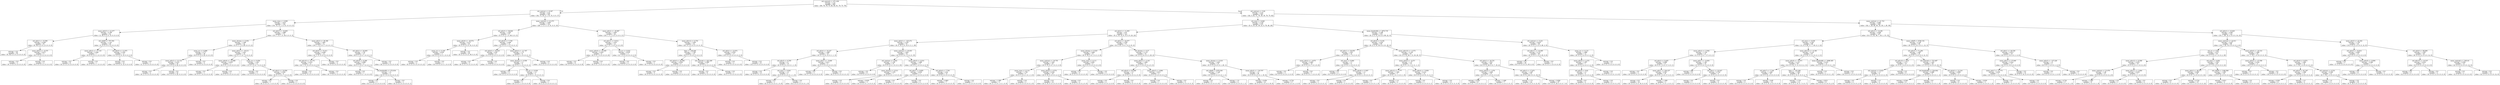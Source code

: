digraph Tree {
node [shape=box] ;
0 [label="std_centroid <= 471.438\nentropy = 3.32\nsamples = 800\nvalue = [84, 78, 79, 75, 80, 90, 81, 79, 75, 79]"] ;
1 [label="std_contrast <= 8.347\nentropy = 2.51\nsamples = 255\nvalue = [42, 73, 16, 4, 1, 51, 51, 0, 0, 17]"] ;
0 -> 1 [labeldistance=2.5, labelangle=45, headlabel="True"] ;
2 [label="mean_rmse <= 0.069\nentropy = 1.814\nsamples = 154\nvalue = [14, 72, 13, 1, 0, 51, 0, 0, 0, 3]"] ;
1 -> 2 ;
3 [label="mean_mfcc5 <= 12.477\nentropy = 0.784\nsamples = 81\nvalue = [1, 65, 0, 0, 0, 15, 0, 0, 0, 0]"] ;
2 -> 3 ;
4 [label="std_mfcc3 <= 15.599\nentropy = 0.208\nsamples = 61\nvalue = [0, 59, 0, 0, 0, 2, 0, 0, 0, 0]"] ;
3 -> 4 ;
5 [label="entropy = 0.0\nsamples = 56\nvalue = [0, 56, 0, 0, 0, 0, 0, 0, 0, 0]"] ;
4 -> 5 ;
6 [label="mean_mfcc4 <= -0.275\nentropy = 0.971\nsamples = 5\nvalue = [0, 3, 0, 0, 0, 2, 0, 0, 0, 0]"] ;
4 -> 6 ;
7 [label="entropy = 0.0\nsamples = 3\nvalue = [0, 3, 0, 0, 0, 0, 0, 0, 0, 0]"] ;
6 -> 7 ;
8 [label="entropy = 0.0\nsamples = 2\nvalue = [0, 0, 0, 0, 0, 2, 0, 0, 0, 0]"] ;
6 -> 8 ;
9 [label="std_rolloff <= 757.504\nentropy = 1.141\nsamples = 20\nvalue = [1, 6, 0, 0, 0, 13, 0, 0, 0, 0]"] ;
3 -> 9 ;
10 [label="mean_mfcc2 <= -17.116\nentropy = 0.592\nsamples = 7\nvalue = [0, 6, 0, 0, 0, 1, 0, 0, 0, 0]"] ;
9 -> 10 ;
11 [label="entropy = 0.0\nsamples = 6\nvalue = [0, 6, 0, 0, 0, 0, 0, 0, 0, 0]"] ;
10 -> 11 ;
12 [label="entropy = 0.0\nsamples = 1\nvalue = [0, 0, 0, 0, 0, 1, 0, 0, 0, 0]"] ;
10 -> 12 ;
13 [label="std_mfcc5 <= 11.975\nentropy = 0.391\nsamples = 13\nvalue = [1, 0, 0, 0, 0, 12, 0, 0, 0, 0]"] ;
9 -> 13 ;
14 [label="entropy = 0.0\nsamples = 12\nvalue = [0, 0, 0, 0, 0, 12, 0, 0, 0, 0]"] ;
13 -> 14 ;
15 [label="entropy = 0.0\nsamples = 1\nvalue = [1, 0, 0, 0, 0, 0, 0, 0, 0, 0]"] ;
13 -> 15 ;
16 [label="std_mfcc5 <= 10.605\nentropy = 1.988\nsamples = 73\nvalue = [13, 7, 13, 1, 0, 36, 0, 0, 0, 3]"] ;
2 -> 16 ;
17 [label="mean_chroma <= 0.454\nentropy = 1.508\nsamples = 42\nvalue = [3, 6, 1, 1, 0, 29, 0, 0, 0, 2]"] ;
16 -> 17 ;
18 [label="mean_zcr <= 0.088\nentropy = 0.75\nsamples = 28\nvalue = [0, 6, 0, 0, 0, 22, 0, 0, 0, 0]"] ;
17 -> 18 ;
19 [label="mean_mfcc3 <= 12.132\nentropy = 0.414\nsamples = 24\nvalue = [0, 2, 0, 0, 0, 22, 0, 0, 0, 0]"] ;
18 -> 19 ;
20 [label="entropy = 0.0\nsamples = 2\nvalue = [0, 2, 0, 0, 0, 0, 0, 0, 0, 0]"] ;
19 -> 20 ;
21 [label="entropy = 0.0\nsamples = 22\nvalue = [0, 0, 0, 0, 0, 22, 0, 0, 0, 0]"] ;
19 -> 21 ;
22 [label="entropy = 0.0\nsamples = 4\nvalue = [0, 4, 0, 0, 0, 0, 0, 0, 0, 0]"] ;
18 -> 22 ;
23 [label="mean_mfcc2 <= -19.211\nentropy = 1.921\nsamples = 14\nvalue = [3, 0, 1, 1, 0, 7, 0, 0, 0, 2]"] ;
17 -> 23 ;
24 [label="mean_mfcc6 <= -12.698\nentropy = 0.918\nsamples = 3\nvalue = [0, 0, 0, 1, 0, 0, 0, 0, 0, 2]"] ;
23 -> 24 ;
25 [label="entropy = 0.0\nsamples = 1\nvalue = [0, 0, 0, 1, 0, 0, 0, 0, 0, 0]"] ;
24 -> 25 ;
26 [label="entropy = 0.0\nsamples = 2\nvalue = [0, 0, 0, 0, 0, 0, 0, 0, 0, 2]"] ;
24 -> 26 ;
27 [label="mean_zcr <= 0.054\nentropy = 1.241\nsamples = 11\nvalue = [3, 0, 1, 0, 0, 7, 0, 0, 0, 0]"] ;
23 -> 27 ;
28 [label="entropy = 0.0\nsamples = 3\nvalue = [3, 0, 0, 0, 0, 0, 0, 0, 0, 0]"] ;
27 -> 28 ;
29 [label="std_mfcc3 <= 10.856\nentropy = 0.544\nsamples = 8\nvalue = [0, 0, 1, 0, 0, 7, 0, 0, 0, 0]"] ;
27 -> 29 ;
30 [label="entropy = 0.0\nsamples = 7\nvalue = [0, 0, 0, 0, 0, 7, 0, 0, 0, 0]"] ;
29 -> 30 ;
31 [label="entropy = 0.0\nsamples = 1\nvalue = [0, 0, 1, 0, 0, 0, 0, 0, 0, 0]"] ;
29 -> 31 ;
32 [label="mean_mfcc3 <= 39.386\nentropy = 1.861\nsamples = 31\nvalue = [10, 1, 12, 0, 0, 7, 0, 0, 0, 1]"] ;
16 -> 32 ;
33 [label="std_mfcc0 <= 73.411\nentropy = 0.946\nsamples = 14\nvalue = [2, 1, 11, 0, 0, 0, 0, 0, 0, 0]"] ;
32 -> 33 ;
34 [label="std_mfcc10 <= 14.174\nentropy = 0.414\nsamples = 12\nvalue = [0, 1, 11, 0, 0, 0, 0, 0, 0, 0]"] ;
33 -> 34 ;
35 [label="entropy = 0.0\nsamples = 11\nvalue = [0, 0, 11, 0, 0, 0, 0, 0, 0, 0]"] ;
34 -> 35 ;
36 [label="entropy = 0.0\nsamples = 1\nvalue = [0, 1, 0, 0, 0, 0, 0, 0, 0, 0]"] ;
34 -> 36 ;
37 [label="entropy = 0.0\nsamples = 2\nvalue = [2, 0, 0, 0, 0, 0, 0, 0, 0, 0]"] ;
33 -> 37 ;
38 [label="std_mfcc2 <= 24.605\nentropy = 1.52\nsamples = 17\nvalue = [8, 0, 1, 0, 0, 7, 0, 0, 0, 1]"] ;
32 -> 38 ;
39 [label="std_mfcc8 <= 9.369\nentropy = 0.986\nsamples = 9\nvalue = [0, 0, 1, 0, 0, 7, 0, 0, 0, 1]"] ;
38 -> 39 ;
40 [label="entropy = 0.0\nsamples = 7\nvalue = [0, 0, 0, 0, 0, 7, 0, 0, 0, 0]"] ;
39 -> 40 ;
41 [label="std_bandwidth <= 272.834\nentropy = 1.0\nsamples = 2\nvalue = [0, 0, 1, 0, 0, 0, 0, 0, 0, 1]"] ;
39 -> 41 ;
42 [label="entropy = 0.0\nsamples = 1\nvalue = [0, 0, 1, 0, 0, 0, 0, 0, 0, 0]"] ;
41 -> 42 ;
43 [label="entropy = 0.0\nsamples = 1\nvalue = [0, 0, 0, 0, 0, 0, 0, 0, 0, 1]"] ;
41 -> 43 ;
44 [label="entropy = 0.0\nsamples = 8\nvalue = [8, 0, 0, 0, 0, 0, 0, 0, 0, 0]"] ;
38 -> 44 ;
45 [label="mean_contrast <= 21.073\nentropy = 1.839\nsamples = 101\nvalue = [28, 1, 3, 3, 1, 0, 51, 0, 0, 14]"] ;
1 -> 45 ;
46 [label="std_mfcc0 <= 39.926\nentropy = 1.053\nsamples = 57\nvalue = [5, 0, 0, 2, 1, 0, 46, 0, 0, 3]"] ;
45 -> 46 ;
47 [label="mean_mfcc8 <= -19.572\nentropy = 0.271\nsamples = 43\nvalue = [0, 0, 0, 0, 0, 0, 41, 0, 0, 2]"] ;
46 -> 47 ;
48 [label="mean_zcr <= 0.165\nentropy = 0.918\nsamples = 3\nvalue = [0, 0, 0, 0, 0, 0, 1, 0, 0, 2]"] ;
47 -> 48 ;
49 [label="entropy = 0.0\nsamples = 2\nvalue = [0, 0, 0, 0, 0, 0, 0, 0, 0, 2]"] ;
48 -> 49 ;
50 [label="entropy = 0.0\nsamples = 1\nvalue = [0, 0, 0, 0, 0, 0, 1, 0, 0, 0]"] ;
48 -> 50 ;
51 [label="entropy = 0.0\nsamples = 40\nvalue = [0, 0, 0, 0, 0, 0, 40, 0, 0, 0]"] ;
47 -> 51 ;
52 [label="std_mfcc9 <= 7.749\nentropy = 2.006\nsamples = 14\nvalue = [5, 0, 0, 2, 1, 0, 5, 0, 0, 1]"] ;
46 -> 52 ;
53 [label="std_mfcc6 <= 10.418\nentropy = 0.65\nsamples = 6\nvalue = [1, 0, 0, 0, 0, 0, 5, 0, 0, 0]"] ;
52 -> 53 ;
54 [label="entropy = 0.0\nsamples = 5\nvalue = [0, 0, 0, 0, 0, 0, 5, 0, 0, 0]"] ;
53 -> 54 ;
55 [label="entropy = 0.0\nsamples = 1\nvalue = [1, 0, 0, 0, 0, 0, 0, 0, 0, 0]"] ;
53 -> 55 ;
56 [label="mean_mfcc4 <= -11.747\nentropy = 1.75\nsamples = 8\nvalue = [4, 0, 0, 2, 1, 0, 0, 0, 0, 1]"] ;
52 -> 56 ;
57 [label="mean_chroma <= 0.559\nentropy = 1.5\nsamples = 4\nvalue = [0, 0, 0, 2, 1, 0, 0, 0, 0, 1]"] ;
56 -> 57 ;
58 [label="entropy = 0.0\nsamples = 2\nvalue = [0, 0, 0, 2, 0, 0, 0, 0, 0, 0]"] ;
57 -> 58 ;
59 [label="std_zcr <= 0.038\nentropy = 1.0\nsamples = 2\nvalue = [0, 0, 0, 0, 1, 0, 0, 0, 0, 1]"] ;
57 -> 59 ;
60 [label="entropy = 0.0\nsamples = 1\nvalue = [0, 0, 0, 0, 1, 0, 0, 0, 0, 0]"] ;
59 -> 60 ;
61 [label="entropy = 0.0\nsamples = 1\nvalue = [0, 0, 0, 0, 0, 0, 0, 0, 0, 1]"] ;
59 -> 61 ;
62 [label="entropy = 0.0\nsamples = 4\nvalue = [4, 0, 0, 0, 0, 0, 0, 0, 0, 0]"] ;
56 -> 62 ;
63 [label="mean_mfcc2 <= -35.987\nentropy = 1.858\nsamples = 44\nvalue = [23, 1, 3, 1, 0, 0, 5, 0, 0, 11]"] ;
45 -> 63 ;
64 [label="std_mfcc11 <= 8.012\nentropy = 1.418\nsamples = 12\nvalue = [2, 1, 0, 1, 0, 0, 0, 0, 0, 8]"] ;
63 -> 64 ;
65 [label="mean_mfcc6 <= -15.459\nentropy = 0.503\nsamples = 9\nvalue = [0, 0, 0, 1, 0, 0, 0, 0, 0, 8]"] ;
64 -> 65 ;
66 [label="entropy = 0.0\nsamples = 8\nvalue = [0, 0, 0, 0, 0, 0, 0, 0, 0, 8]"] ;
65 -> 66 ;
67 [label="entropy = 0.0\nsamples = 1\nvalue = [0, 0, 0, 1, 0, 0, 0, 0, 0, 0]"] ;
65 -> 67 ;
68 [label="std_zcr <= 0.032\nentropy = 0.918\nsamples = 3\nvalue = [2, 1, 0, 0, 0, 0, 0, 0, 0, 0]"] ;
64 -> 68 ;
69 [label="entropy = 0.0\nsamples = 2\nvalue = [2, 0, 0, 0, 0, 0, 0, 0, 0, 0]"] ;
68 -> 69 ;
70 [label="entropy = 0.0\nsamples = 1\nvalue = [0, 1, 0, 0, 0, 0, 0, 0, 0, 0]"] ;
68 -> 70 ;
71 [label="mean_mfcc12 <= 6.781\nentropy = 1.458\nsamples = 32\nvalue = [21, 0, 3, 0, 0, 0, 5, 0, 0, 3]"] ;
63 -> 71 ;
72 [label="bpm <= 136.546\nentropy = 1.782\nsamples = 15\nvalue = [6, 0, 1, 0, 0, 0, 5, 0, 0, 3]"] ;
71 -> 72 ;
73 [label="std_mfcc0 <= 43.594\nentropy = 0.954\nsamples = 8\nvalue = [0, 0, 0, 0, 0, 0, 5, 0, 0, 3]"] ;
72 -> 73 ;
74 [label="entropy = 0.0\nsamples = 5\nvalue = [0, 0, 0, 0, 0, 0, 5, 0, 0, 0]"] ;
73 -> 74 ;
75 [label="entropy = 0.0\nsamples = 3\nvalue = [0, 0, 0, 0, 0, 0, 0, 0, 0, 3]"] ;
73 -> 75 ;
76 [label="std_centroid <= 422.269\nentropy = 0.592\nsamples = 7\nvalue = [6, 0, 1, 0, 0, 0, 0, 0, 0, 0]"] ;
72 -> 76 ;
77 [label="entropy = 0.0\nsamples = 6\nvalue = [6, 0, 0, 0, 0, 0, 0, 0, 0, 0]"] ;
76 -> 77 ;
78 [label="entropy = 0.0\nsamples = 1\nvalue = [0, 0, 1, 0, 0, 0, 0, 0, 0, 0]"] ;
76 -> 78 ;
79 [label="std_mfcc2 <= 12.674\nentropy = 0.523\nsamples = 17\nvalue = [15, 0, 2, 0, 0, 0, 0, 0, 0, 0]"] ;
71 -> 79 ;
80 [label="entropy = 0.0\nsamples = 2\nvalue = [0, 0, 2, 0, 0, 0, 0, 0, 0, 0]"] ;
79 -> 80 ;
81 [label="entropy = 0.0\nsamples = 15\nvalue = [15, 0, 0, 0, 0, 0, 0, 0, 0, 0]"] ;
79 -> 81 ;
82 [label="std_contrast <= 5.84\nentropy = 3.151\nsamples = 545\nvalue = [42, 5, 63, 71, 79, 39, 30, 79, 75, 62]"] ;
0 -> 82 [labeldistance=2.5, labelangle=-45, headlabel="False"] ;
83 [label="std_rmse <= 0.048\nentropy = 2.745\nsamples = 276\nvalue = [0, 4, 35, 25, 39, 23, 0, 78, 46, 26]"] ;
82 -> 83 ;
84 [label="std_mfcc4 <= 11.505\nentropy = 2.67\nsamples = 123\nvalue = [0, 2, 35, 10, 6, 15, 0, 9, 24, 22]"] ;
83 -> 84 ;
85 [label="mean_mfcc0 <= -125.272\nentropy = 2.183\nsamples = 51\nvalue = [0, 0, 10, 5, 0, 14, 0, 3, 1, 18]"] ;
84 -> 85 ;
86 [label="std_mfcc4 <= 10.227\nentropy = 1.466\nsamples = 19\nvalue = [0, 0, 1, 0, 0, 13, 0, 1, 1, 3]"] ;
85 -> 86 ;
87 [label="std_mfcc5 <= 9.785\nentropy = 0.7\nsamples = 15\nvalue = [0, 0, 0, 0, 0, 13, 0, 1, 1, 0]"] ;
86 -> 87 ;
88 [label="entropy = 0.0\nsamples = 13\nvalue = [0, 0, 0, 0, 0, 13, 0, 0, 0, 0]"] ;
87 -> 88 ;
89 [label="std_rmse <= 0.043\nentropy = 1.0\nsamples = 2\nvalue = [0, 0, 0, 0, 0, 0, 0, 1, 1, 0]"] ;
87 -> 89 ;
90 [label="entropy = 0.0\nsamples = 1\nvalue = [0, 0, 0, 0, 0, 0, 0, 1, 0, 0]"] ;
89 -> 90 ;
91 [label="entropy = 0.0\nsamples = 1\nvalue = [0, 0, 0, 0, 0, 0, 0, 0, 1, 0]"] ;
89 -> 91 ;
92 [label="mean_mfcc7 <= -5.649\nentropy = 0.811\nsamples = 4\nvalue = [0, 0, 1, 0, 0, 0, 0, 0, 0, 3]"] ;
86 -> 92 ;
93 [label="entropy = 0.0\nsamples = 1\nvalue = [0, 0, 1, 0, 0, 0, 0, 0, 0, 0]"] ;
92 -> 93 ;
94 [label="entropy = 0.0\nsamples = 3\nvalue = [0, 0, 0, 0, 0, 0, 0, 0, 0, 3]"] ;
92 -> 94 ;
95 [label="mean_contrast <= 18.453\nentropy = 1.852\nsamples = 32\nvalue = [0, 0, 9, 5, 0, 1, 0, 2, 0, 15]"] ;
85 -> 95 ;
96 [label="std_contrast <= 3.932\nentropy = 1.159\nsamples = 15\nvalue = [0, 0, 0, 4, 0, 1, 0, 0, 0, 10]"] ;
95 -> 96 ;
97 [label="entropy = 0.0\nsamples = 8\nvalue = [0, 0, 0, 0, 0, 0, 0, 0, 0, 8]"] ;
96 -> 97 ;
98 [label="mean_chroma <= 0.513\nentropy = 1.379\nsamples = 7\nvalue = [0, 0, 0, 4, 0, 1, 0, 0, 0, 2]"] ;
96 -> 98 ;
99 [label="entropy = 0.0\nsamples = 4\nvalue = [0, 0, 0, 4, 0, 0, 0, 0, 0, 0]"] ;
98 -> 99 ;
100 [label="entropy = 0.918\nsamples = 3\nvalue = [0, 0, 0, 0, 0, 1, 0, 0, 0, 2]"] ;
98 -> 100 ;
101 [label="mean_mfcc5 <= 4.014\nentropy = 1.609\nsamples = 17\nvalue = [0, 0, 9, 1, 0, 0, 0, 2, 0, 5]"] ;
95 -> 101 ;
102 [label="std_mfcc7 <= 9.855\nentropy = 0.918\nsamples = 3\nvalue = [0, 0, 0, 1, 0, 0, 0, 2, 0, 0]"] ;
101 -> 102 ;
103 [label="entropy = 0.0\nsamples = 1\nvalue = [0, 0, 0, 1, 0, 0, 0, 0, 0, 0]"] ;
102 -> 103 ;
104 [label="entropy = 0.0\nsamples = 2\nvalue = [0, 0, 0, 0, 0, 0, 0, 2, 0, 0]"] ;
102 -> 104 ;
105 [label="std_mfcc8 <= 7.793\nentropy = 0.94\nsamples = 14\nvalue = [0, 0, 9, 0, 0, 0, 0, 0, 0, 5]"] ;
101 -> 105 ;
106 [label="entropy = 0.863\nsamples = 7\nvalue = [0, 0, 2, 0, 0, 0, 0, 0, 0, 5]"] ;
105 -> 106 ;
107 [label="entropy = 0.0\nsamples = 7\nvalue = [0, 0, 7, 0, 0, 0, 0, 0, 0, 0]"] ;
105 -> 107 ;
108 [label="std_mfcc2 <= 22.077\nentropy = 2.381\nsamples = 72\nvalue = [0, 2, 25, 5, 6, 1, 0, 6, 23, 4]"] ;
84 -> 108 ;
109 [label="mean_chroma <= 0.525\nentropy = 1.669\nsamples = 31\nvalue = [0, 0, 19, 5, 0, 1, 0, 3, 3, 0]"] ;
108 -> 109 ;
110 [label="mean_contrast <= 18.755\nentropy = 1.363\nsamples = 22\nvalue = [0, 0, 15, 0, 0, 1, 0, 3, 3, 0]"] ;
109 -> 110 ;
111 [label="mean_rmse <= 0.114\nentropy = 1.792\nsamples = 6\nvalue = [0, 0, 1, 0, 0, 1, 0, 1, 3, 0]"] ;
110 -> 111 ;
112 [label="entropy = 1.585\nsamples = 3\nvalue = [0, 0, 1, 0, 0, 1, 0, 1, 0, 0]"] ;
111 -> 112 ;
113 [label="entropy = 0.0\nsamples = 3\nvalue = [0, 0, 0, 0, 0, 0, 0, 0, 3, 0]"] ;
111 -> 113 ;
114 [label="mean_mfcc8 <= 0.574\nentropy = 0.544\nsamples = 16\nvalue = [0, 0, 14, 0, 0, 0, 0, 2, 0, 0]"] ;
110 -> 114 ;
115 [label="entropy = 0.0\nsamples = 14\nvalue = [0, 0, 14, 0, 0, 0, 0, 0, 0, 0]"] ;
114 -> 115 ;
116 [label="entropy = 0.0\nsamples = 2\nvalue = [0, 0, 0, 0, 0, 0, 0, 2, 0, 0]"] ;
114 -> 116 ;
117 [label="mean_rmse <= 0.111\nentropy = 0.991\nsamples = 9\nvalue = [0, 0, 4, 5, 0, 0, 0, 0, 0, 0]"] ;
109 -> 117 ;
118 [label="entropy = 0.0\nsamples = 4\nvalue = [0, 0, 4, 0, 0, 0, 0, 0, 0, 0]"] ;
117 -> 118 ;
119 [label="entropy = 0.0\nsamples = 5\nvalue = [0, 0, 0, 5, 0, 0, 0, 0, 0, 0]"] ;
117 -> 119 ;
120 [label="std_chroma <= 0.27\nentropy = 2.133\nsamples = 41\nvalue = [0, 2, 6, 0, 6, 0, 0, 3, 20, 4]"] ;
108 -> 120 ;
121 [label="mean_mfcc5 <= 3.143\nentropy = 1.906\nsamples = 8\nvalue = [0, 2, 1, 0, 0, 0, 0, 2, 0, 3]"] ;
120 -> 121 ;
122 [label="std_mfcc0 <= 63.806\nentropy = 1.0\nsamples = 4\nvalue = [0, 2, 0, 0, 0, 0, 0, 2, 0, 0]"] ;
121 -> 122 ;
123 [label="entropy = 0.0\nsamples = 2\nvalue = [0, 0, 0, 0, 0, 0, 0, 2, 0, 0]"] ;
122 -> 123 ;
124 [label="entropy = 0.0\nsamples = 2\nvalue = [0, 2, 0, 0, 0, 0, 0, 0, 0, 0]"] ;
122 -> 124 ;
125 [label="mean_mfcc5 <= 4.894\nentropy = 0.811\nsamples = 4\nvalue = [0, 0, 1, 0, 0, 0, 0, 0, 0, 3]"] ;
121 -> 125 ;
126 [label="entropy = 0.0\nsamples = 1\nvalue = [0, 0, 1, 0, 0, 0, 0, 0, 0, 0]"] ;
125 -> 126 ;
127 [label="entropy = 0.0\nsamples = 3\nvalue = [0, 0, 0, 0, 0, 0, 0, 0, 0, 3]"] ;
125 -> 127 ;
128 [label="mean_chroma <= 0.416\nentropy = 1.603\nsamples = 33\nvalue = [0, 0, 5, 0, 6, 0, 0, 1, 20, 1]"] ;
120 -> 128 ;
129 [label="std_rolloff <= 2278.363\nentropy = 1.149\nsamples = 7\nvalue = [0, 0, 5, 0, 0, 0, 0, 0, 1, 1]"] ;
128 -> 129 ;
130 [label="entropy = 0.0\nsamples = 5\nvalue = [0, 0, 5, 0, 0, 0, 0, 0, 0, 0]"] ;
129 -> 130 ;
131 [label="entropy = 1.0\nsamples = 2\nvalue = [0, 0, 0, 0, 0, 0, 0, 0, 1, 1]"] ;
129 -> 131 ;
132 [label="mean_mfcc0 <= -116.707\nentropy = 1.0\nsamples = 26\nvalue = [0, 0, 0, 0, 6, 0, 0, 1, 19, 0]"] ;
128 -> 132 ;
133 [label="entropy = 0.454\nsamples = 21\nvalue = [0, 0, 0, 0, 2, 0, 0, 0, 19, 0]"] ;
132 -> 133 ;
134 [label="entropy = 0.722\nsamples = 5\nvalue = [0, 0, 0, 0, 4, 0, 0, 1, 0, 0]"] ;
132 -> 134 ;
135 [label="mean_bandwidth <= 2974.735\nentropy = 2.168\nsamples = 153\nvalue = [0, 2, 0, 15, 33, 8, 0, 69, 22, 4]"] ;
83 -> 135 ;
136 [label="std_mfcc6 <= 9.192\nentropy = 2.432\nsamples = 95\nvalue = [0, 2, 0, 10, 30, 8, 0, 21, 20, 4]"] ;
135 -> 136 ;
137 [label="std_mfcc1 <= 30.055\nentropy = 1.921\nsamples = 14\nvalue = [0, 2, 0, 0, 1, 7, 0, 3, 0, 1]"] ;
136 -> 137 ;
138 [label="mean_mfcc2 <= -4.675\nentropy = 0.881\nsamples = 10\nvalue = [0, 0, 0, 0, 0, 7, 0, 3, 0, 0]"] ;
137 -> 138 ;
139 [label="entropy = 0.0\nsamples = 3\nvalue = [0, 0, 0, 0, 0, 0, 0, 3, 0, 0]"] ;
138 -> 139 ;
140 [label="entropy = 0.0\nsamples = 7\nvalue = [0, 0, 0, 0, 0, 7, 0, 0, 0, 0]"] ;
138 -> 140 ;
141 [label="std_rmse <= 0.064\nentropy = 1.5\nsamples = 4\nvalue = [0, 2, 0, 0, 1, 0, 0, 0, 0, 1]"] ;
137 -> 141 ;
142 [label="entropy = 0.0\nsamples = 2\nvalue = [0, 2, 0, 0, 0, 0, 0, 0, 0, 0]"] ;
141 -> 142 ;
143 [label="mean_mfcc8 <= 0.587\nentropy = 1.0\nsamples = 2\nvalue = [0, 0, 0, 0, 1, 0, 0, 0, 0, 1]"] ;
141 -> 143 ;
144 [label="entropy = 0.0\nsamples = 1\nvalue = [0, 0, 0, 0, 0, 0, 0, 0, 0, 1]"] ;
143 -> 144 ;
145 [label="entropy = 0.0\nsamples = 1\nvalue = [0, 0, 0, 0, 1, 0, 0, 0, 0, 0]"] ;
143 -> 145 ;
146 [label="mean_mfcc10 <= -4.373\nentropy = 2.138\nsamples = 81\nvalue = [0, 0, 0, 10, 29, 1, 0, 18, 20, 3]"] ;
136 -> 146 ;
147 [label="mean_mfcc6 <= -0.271\nentropy = 1.37\nsamples = 15\nvalue = [0, 0, 0, 1, 0, 1, 0, 11, 1, 1]"] ;
146 -> 147 ;
148 [label="mean_mfcc12 <= 7.777\nentropy = 1.585\nsamples = 3\nvalue = [0, 0, 0, 1, 0, 1, 0, 0, 1, 0]"] ;
147 -> 148 ;
149 [label="entropy = 0.0\nsamples = 1\nvalue = [0, 0, 0, 0, 0, 0, 0, 0, 1, 0]"] ;
148 -> 149 ;
150 [label="entropy = 1.0\nsamples = 2\nvalue = [0, 0, 0, 1, 0, 1, 0, 0, 0, 0]"] ;
148 -> 150 ;
151 [label="mean_mfcc4 <= -5.959\nentropy = 0.414\nsamples = 12\nvalue = [0, 0, 0, 0, 0, 0, 0, 11, 0, 1]"] ;
147 -> 151 ;
152 [label="entropy = 0.0\nsamples = 1\nvalue = [0, 0, 0, 0, 0, 0, 0, 0, 0, 1]"] ;
151 -> 152 ;
153 [label="entropy = 0.0\nsamples = 11\nvalue = [0, 0, 0, 0, 0, 0, 0, 11, 0, 0]"] ;
151 -> 153 ;
154 [label="std_mfcc2 <= 20.751\nentropy = 1.927\nsamples = 66\nvalue = [0, 0, 0, 9, 29, 0, 0, 7, 19, 2]"] ;
146 -> 154 ;
155 [label="mean_mfcc8 <= 1.074\nentropy = 1.829\nsamples = 15\nvalue = [0, 0, 0, 7, 3, 0, 0, 3, 0, 2]"] ;
154 -> 155 ;
156 [label="entropy = 0.544\nsamples = 8\nvalue = [0, 0, 0, 7, 0, 0, 0, 0, 0, 1]"] ;
155 -> 156 ;
157 [label="entropy = 1.449\nsamples = 7\nvalue = [0, 0, 0, 0, 3, 0, 0, 3, 0, 1]"] ;
155 -> 157 ;
158 [label="std_mfcc3 <= 17.871\nentropy = 1.497\nsamples = 51\nvalue = [0, 0, 0, 2, 26, 0, 0, 4, 19, 0]"] ;
154 -> 158 ;
159 [label="entropy = 1.73\nsamples = 24\nvalue = [0, 0, 0, 2, 6, 0, 0, 4, 12, 0]"] ;
158 -> 159 ;
160 [label="entropy = 0.826\nsamples = 27\nvalue = [0, 0, 0, 0, 20, 0, 0, 0, 7, 0]"] ;
158 -> 160 ;
161 [label="std_contrast <= 5.221\nentropy = 0.919\nsamples = 58\nvalue = [0, 0, 0, 5, 3, 0, 0, 48, 2, 0]"] ;
135 -> 161 ;
162 [label="std_mfcc11 <= 10.495\nentropy = 0.151\nsamples = 46\nvalue = [0, 0, 0, 0, 1, 0, 0, 45, 0, 0]"] ;
161 -> 162 ;
163 [label="entropy = 0.0\nsamples = 45\nvalue = [0, 0, 0, 0, 0, 0, 0, 45, 0, 0]"] ;
162 -> 163 ;
164 [label="entropy = 0.0\nsamples = 1\nvalue = [0, 0, 0, 0, 1, 0, 0, 0, 0, 0]"] ;
162 -> 164 ;
165 [label="mean_zcr <= 0.133\nentropy = 1.888\nsamples = 12\nvalue = [0, 0, 0, 5, 2, 0, 0, 3, 2, 0]"] ;
161 -> 165 ;
166 [label="mean_mfcc9 <= 2.372\nentropy = 1.557\nsamples = 7\nvalue = [0, 0, 0, 0, 2, 0, 0, 3, 2, 0]"] ;
165 -> 166 ;
167 [label="std_mfcc9 <= 9.62\nentropy = 1.0\nsamples = 4\nvalue = [0, 0, 0, 0, 2, 0, 0, 0, 2, 0]"] ;
166 -> 167 ;
168 [label="entropy = 0.0\nsamples = 2\nvalue = [0, 0, 0, 0, 2, 0, 0, 0, 0, 0]"] ;
167 -> 168 ;
169 [label="entropy = 0.0\nsamples = 2\nvalue = [0, 0, 0, 0, 0, 0, 0, 0, 2, 0]"] ;
167 -> 169 ;
170 [label="entropy = 0.0\nsamples = 3\nvalue = [0, 0, 0, 0, 0, 0, 0, 3, 0, 0]"] ;
166 -> 170 ;
171 [label="entropy = 0.0\nsamples = 5\nvalue = [0, 0, 0, 5, 0, 0, 0, 0, 0, 0]"] ;
165 -> 171 ;
172 [label="mean_contrast <= 21.723\nentropy = 2.992\nsamples = 269\nvalue = [42, 1, 28, 46, 40, 16, 30, 1, 29, 36]"] ;
82 -> 172 ;
173 [label="std_mfcc4 <= 14.381\nentropy = 2.628\nsamples = 147\nvalue = [9, 0, 0, 32, 38, 7, 30, 1, 15, 15]"] ;
172 -> 173 ;
174 [label="std_rmse <= 0.038\nentropy = 2.342\nsamples = 98\nvalue = [1, 0, 0, 28, 17, 7, 30, 0, 3, 12]"] ;
173 -> 174 ;
175 [label="mean_mfcc2 <= -5.562\nentropy = 1.704\nsamples = 31\nvalue = [1, 0, 0, 5, 0, 7, 17, 0, 0, 1]"] ;
174 -> 175 ;
176 [label="std_mfcc3 <= 9.405\nentropy = 0.988\nsamples = 21\nvalue = [0, 0, 0, 1, 0, 2, 17, 0, 0, 1]"] ;
175 -> 176 ;
177 [label="entropy = 0.0\nsamples = 2\nvalue = [0, 0, 0, 0, 0, 2, 0, 0, 0, 0]"] ;
176 -> 177 ;
178 [label="mean_mfcc1 <= 104.237\nentropy = 0.591\nsamples = 19\nvalue = [0, 0, 0, 1, 0, 0, 17, 0, 0, 1]"] ;
176 -> 178 ;
179 [label="entropy = 0.0\nsamples = 16\nvalue = [0, 0, 0, 0, 0, 0, 16, 0, 0, 0]"] ;
178 -> 179 ;
180 [label="entropy = 1.585\nsamples = 3\nvalue = [0, 0, 0, 1, 0, 0, 1, 0, 0, 1]"] ;
178 -> 180 ;
181 [label="mean_mfcc7 <= 14.801\nentropy = 1.361\nsamples = 10\nvalue = [1, 0, 0, 4, 0, 5, 0, 0, 0, 0]"] ;
175 -> 181 ;
182 [label="entropy = 0.0\nsamples = 5\nvalue = [0, 0, 0, 0, 0, 5, 0, 0, 0, 0]"] ;
181 -> 182 ;
183 [label="std_mfcc1 <= 22.027\nentropy = 0.722\nsamples = 5\nvalue = [1, 0, 0, 4, 0, 0, 0, 0, 0, 0]"] ;
181 -> 183 ;
184 [label="entropy = 0.0\nsamples = 1\nvalue = [1, 0, 0, 0, 0, 0, 0, 0, 0, 0]"] ;
183 -> 184 ;
185 [label="entropy = 0.0\nsamples = 4\nvalue = [0, 0, 0, 4, 0, 0, 0, 0, 0, 0]"] ;
183 -> 185 ;
186 [label="mean_mfcc10 <= -6.196\nentropy = 2.119\nsamples = 67\nvalue = [0, 0, 0, 23, 17, 0, 13, 0, 3, 11]"] ;
174 -> 186 ;
187 [label="mean_mfcc8 <= -15.071\nentropy = 2.133\nsamples = 55\nvalue = [0, 0, 0, 12, 17, 0, 13, 0, 2, 11]"] ;
186 -> 187 ;
188 [label="std_mfcc7 <= 7.728\nentropy = 1.299\nsamples = 16\nvalue = [0, 0, 0, 10, 2, 0, 0, 0, 0, 4]"] ;
187 -> 188 ;
189 [label="entropy = 0.0\nsamples = 4\nvalue = [0, 0, 0, 0, 0, 0, 0, 0, 0, 4]"] ;
188 -> 189 ;
190 [label="entropy = 0.65\nsamples = 12\nvalue = [0, 0, 0, 10, 2, 0, 0, 0, 0, 0]"] ;
188 -> 190 ;
191 [label="bpm <= 142.208\nentropy = 1.943\nsamples = 39\nvalue = [0, 0, 0, 2, 15, 0, 13, 0, 2, 7]"] ;
187 -> 191 ;
192 [label="entropy = 1.731\nsamples = 31\nvalue = [0, 0, 0, 2, 15, 0, 7, 0, 0, 7]"] ;
191 -> 192 ;
193 [label="entropy = 0.811\nsamples = 8\nvalue = [0, 0, 0, 0, 0, 0, 6, 0, 2, 0]"] ;
191 -> 193 ;
194 [label="mean_bandwidth <= 2098.365\nentropy = 0.414\nsamples = 12\nvalue = [0, 0, 0, 11, 0, 0, 0, 0, 1, 0]"] ;
186 -> 194 ;
195 [label="entropy = 0.0\nsamples = 1\nvalue = [0, 0, 0, 0, 0, 0, 0, 0, 1, 0]"] ;
194 -> 195 ;
196 [label="entropy = 0.0\nsamples = 11\nvalue = [0, 0, 0, 11, 0, 0, 0, 0, 0, 0]"] ;
194 -> 196 ;
197 [label="mean_rolloff <= 4746.152\nentropy = 2.104\nsamples = 49\nvalue = [8, 0, 0, 4, 21, 0, 0, 1, 12, 3]"] ;
173 -> 197 ;
198 [label="std_mfcc0 <= 71.294\nentropy = 1.997\nsamples = 30\nvalue = [8, 0, 0, 1, 6, 0, 0, 0, 12, 3]"] ;
197 -> 198 ;
199 [label="std_mfcc10 <= 9.01\nentropy = 1.571\nsamples = 10\nvalue = [1, 0, 0, 1, 6, 0, 0, 0, 2, 0]"] ;
198 -> 199 ;
200 [label="std_contrast <= 8.423\nentropy = 1.5\nsamples = 4\nvalue = [1, 0, 0, 1, 0, 0, 0, 0, 2, 0]"] ;
199 -> 200 ;
201 [label="entropy = 0.0\nsamples = 2\nvalue = [0, 0, 0, 0, 0, 0, 0, 0, 2, 0]"] ;
200 -> 201 ;
202 [label="entropy = 1.0\nsamples = 2\nvalue = [1, 0, 0, 1, 0, 0, 0, 0, 0, 0]"] ;
200 -> 202 ;
203 [label="entropy = 0.0\nsamples = 6\nvalue = [0, 0, 0, 0, 6, 0, 0, 0, 0, 0]"] ;
199 -> 203 ;
204 [label="std_centroid <= 723.487\nentropy = 1.441\nsamples = 20\nvalue = [7, 0, 0, 0, 0, 0, 0, 0, 10, 3]"] ;
198 -> 204 ;
205 [label="std_bandwidth <= 524.842\nentropy = 0.986\nsamples = 9\nvalue = [7, 0, 0, 0, 0, 0, 0, 0, 1, 1]"] ;
204 -> 205 ;
206 [label="entropy = 0.544\nsamples = 8\nvalue = [7, 0, 0, 0, 0, 0, 0, 0, 0, 1]"] ;
205 -> 206 ;
207 [label="entropy = 0.0\nsamples = 1\nvalue = [0, 0, 0, 0, 0, 0, 0, 0, 1, 0]"] ;
205 -> 207 ;
208 [label="std_mfcc8 <= 12.216\nentropy = 0.684\nsamples = 11\nvalue = [0, 0, 0, 0, 0, 0, 0, 0, 9, 2]"] ;
204 -> 208 ;
209 [label="entropy = 0.0\nsamples = 8\nvalue = [0, 0, 0, 0, 0, 0, 0, 0, 8, 0]"] ;
208 -> 209 ;
210 [label="entropy = 0.918\nsamples = 3\nvalue = [0, 0, 0, 0, 0, 0, 0, 0, 1, 2]"] ;
208 -> 210 ;
211 [label="std_mfcc1 <= 40.538\nentropy = 0.913\nsamples = 19\nvalue = [0, 0, 0, 3, 15, 0, 0, 1, 0, 0]"] ;
197 -> 211 ;
212 [label="mean_mfcc3 <= 37.949\nentropy = 0.523\nsamples = 17\nvalue = [0, 0, 0, 2, 15, 0, 0, 0, 0, 0]"] ;
211 -> 212 ;
213 [label="mean_mfcc7 <= 15.773\nentropy = 0.918\nsamples = 3\nvalue = [0, 0, 0, 2, 1, 0, 0, 0, 0, 0]"] ;
212 -> 213 ;
214 [label="entropy = 0.0\nsamples = 1\nvalue = [0, 0, 0, 0, 1, 0, 0, 0, 0, 0]"] ;
213 -> 214 ;
215 [label="entropy = 0.0\nsamples = 2\nvalue = [0, 0, 0, 2, 0, 0, 0, 0, 0, 0]"] ;
213 -> 215 ;
216 [label="entropy = 0.0\nsamples = 14\nvalue = [0, 0, 0, 0, 14, 0, 0, 0, 0, 0]"] ;
212 -> 216 ;
217 [label="mean_mfcc0 <= -127.226\nentropy = 1.0\nsamples = 2\nvalue = [0, 0, 0, 1, 0, 0, 0, 1, 0, 0]"] ;
211 -> 217 ;
218 [label="entropy = 0.0\nsamples = 1\nvalue = [0, 0, 0, 0, 0, 0, 0, 1, 0, 0]"] ;
217 -> 218 ;
219 [label="entropy = 0.0\nsamples = 1\nvalue = [0, 0, 0, 1, 0, 0, 0, 0, 0, 0]"] ;
217 -> 219 ;
220 [label="std_mfcc4 <= 15.629\nentropy = 2.583\nsamples = 122\nvalue = [33, 1, 28, 14, 2, 9, 0, 0, 14, 21]"] ;
172 -> 220 ;
221 [label="mean_contrast <= 22.611\nentropy = 2.427\nsamples = 88\nvalue = [19, 1, 22, 14, 0, 9, 0, 0, 2, 21]"] ;
220 -> 221 ;
222 [label="std_zcr <= 0.04\nentropy = 2.071\nsamples = 45\nvalue = [8, 0, 3, 13, 0, 1, 0, 0, 2, 18]"] ;
221 -> 222 ;
223 [label="mean_mfcc12 <= 8.566\nentropy = 2.055\nsamples = 16\nvalue = [5, 0, 2, 0, 0, 1, 0, 0, 2, 6]"] ;
222 -> 223 ;
224 [label="mean_contrast <= 21.974\nentropy = 1.46\nsamples = 13\nvalue = [5, 0, 0, 0, 0, 0, 0, 0, 2, 6]"] ;
223 -> 224 ;
225 [label="entropy = 0.722\nsamples = 5\nvalue = [4, 0, 0, 0, 0, 0, 0, 0, 1, 0]"] ;
224 -> 225 ;
226 [label="entropy = 1.061\nsamples = 8\nvalue = [1, 0, 0, 0, 0, 0, 0, 0, 1, 6]"] ;
224 -> 226 ;
227 [label="mean_mfcc11 <= 2.804\nentropy = 0.918\nsamples = 3\nvalue = [0, 0, 2, 0, 0, 1, 0, 0, 0, 0]"] ;
223 -> 227 ;
228 [label="entropy = 0.0\nsamples = 1\nvalue = [0, 0, 0, 0, 0, 1, 0, 0, 0, 0]"] ;
227 -> 228 ;
229 [label="entropy = 0.0\nsamples = 2\nvalue = [0, 0, 2, 0, 0, 0, 0, 0, 0, 0]"] ;
227 -> 229 ;
230 [label="std_rmse <= 0.052\nentropy = 1.552\nsamples = 29\nvalue = [3, 0, 1, 13, 0, 0, 0, 0, 0, 12]"] ;
222 -> 230 ;
231 [label="mean_mfcc3 <= 40.271\nentropy = 0.949\nsamples = 19\nvalue = [0, 0, 0, 7, 0, 0, 0, 0, 0, 12]"] ;
230 -> 231 ;
232 [label="entropy = 0.0\nsamples = 4\nvalue = [0, 0, 0, 4, 0, 0, 0, 0, 0, 0]"] ;
231 -> 232 ;
233 [label="entropy = 0.722\nsamples = 15\nvalue = [0, 0, 0, 3, 0, 0, 0, 0, 0, 12]"] ;
231 -> 233 ;
234 [label="std_rolloff <= 1166.569\nentropy = 1.295\nsamples = 10\nvalue = [3, 0, 1, 6, 0, 0, 0, 0, 0, 0]"] ;
230 -> 234 ;
235 [label="entropy = 0.811\nsamples = 4\nvalue = [3, 0, 1, 0, 0, 0, 0, 0, 0, 0]"] ;
234 -> 235 ;
236 [label="entropy = 0.0\nsamples = 6\nvalue = [0, 0, 0, 6, 0, 0, 0, 0, 0, 0]"] ;
234 -> 236 ;
237 [label="mean_mfcc6 <= -16.314\nentropy = 1.996\nsamples = 43\nvalue = [11, 1, 19, 1, 0, 8, 0, 0, 0, 3]"] ;
221 -> 237 ;
238 [label="mean_mfcc6 <= -27.558\nentropy = 0.439\nsamples = 11\nvalue = [10, 0, 0, 0, 0, 0, 0, 0, 0, 1]"] ;
237 -> 238 ;
239 [label="entropy = 0.0\nsamples = 1\nvalue = [0, 0, 0, 0, 0, 0, 0, 0, 0, 1]"] ;
238 -> 239 ;
240 [label="entropy = 0.0\nsamples = 10\nvalue = [10, 0, 0, 0, 0, 0, 0, 0, 0, 0]"] ;
238 -> 240 ;
241 [label="std_mfcc9 <= 8.974\nentropy = 1.665\nsamples = 32\nvalue = [1, 1, 19, 1, 0, 8, 0, 0, 0, 2]"] ;
237 -> 241 ;
242 [label="std_mfcc0 <= 81.307\nentropy = 1.096\nsamples = 11\nvalue = [1, 0, 0, 0, 0, 8, 0, 0, 0, 2]"] ;
241 -> 242 ;
243 [label="entropy = 0.503\nsamples = 9\nvalue = [0, 0, 0, 0, 0, 8, 0, 0, 0, 1]"] ;
242 -> 243 ;
244 [label="entropy = 1.0\nsamples = 2\nvalue = [1, 0, 0, 0, 0, 0, 0, 0, 0, 1]"] ;
242 -> 244 ;
245 [label="std_contrast <= 6.531\nentropy = 0.549\nsamples = 21\nvalue = [0, 1, 19, 1, 0, 0, 0, 0, 0, 0]"] ;
241 -> 245 ;
246 [label="entropy = 1.0\nsamples = 2\nvalue = [0, 1, 0, 1, 0, 0, 0, 0, 0, 0]"] ;
245 -> 246 ;
247 [label="entropy = 0.0\nsamples = 19\nvalue = [0, 0, 19, 0, 0, 0, 0, 0, 0, 0]"] ;
245 -> 247 ;
248 [label="mean_mfcc5 <= 22.402\nentropy = 1.739\nsamples = 34\nvalue = [14, 0, 6, 0, 2, 0, 0, 0, 12, 0]"] ;
220 -> 248 ;
249 [label="std_mfcc9 <= 10.814\nentropy = 0.985\nsamples = 14\nvalue = [8, 0, 6, 0, 0, 0, 0, 0, 0, 0]"] ;
248 -> 249 ;
250 [label="entropy = 0.0\nsamples = 7\nvalue = [7, 0, 0, 0, 0, 0, 0, 0, 0, 0]"] ;
249 -> 250 ;
251 [label="mean_mfcc8 <= -8.694\nentropy = 0.592\nsamples = 7\nvalue = [1, 0, 6, 0, 0, 0, 0, 0, 0, 0]"] ;
249 -> 251 ;
252 [label="entropy = 0.0\nsamples = 6\nvalue = [0, 0, 6, 0, 0, 0, 0, 0, 0, 0]"] ;
251 -> 252 ;
253 [label="entropy = 0.0\nsamples = 1\nvalue = [1, 0, 0, 0, 0, 0, 0, 0, 0, 0]"] ;
251 -> 253 ;
254 [label="std_mfcc0 <= 69.699\nentropy = 1.295\nsamples = 20\nvalue = [6, 0, 0, 0, 2, 0, 0, 0, 12, 0]"] ;
248 -> 254 ;
255 [label="std_mfcc10 <= 10.537\nentropy = 0.918\nsamples = 6\nvalue = [4, 0, 0, 0, 2, 0, 0, 0, 0, 0]"] ;
254 -> 255 ;
256 [label="entropy = 0.0\nsamples = 4\nvalue = [4, 0, 0, 0, 0, 0, 0, 0, 0, 0]"] ;
255 -> 256 ;
257 [label="entropy = 0.0\nsamples = 2\nvalue = [0, 0, 0, 0, 2, 0, 0, 0, 0, 0]"] ;
255 -> 257 ;
258 [label="mean_centroid <= 1363.61\nentropy = 0.592\nsamples = 14\nvalue = [2, 0, 0, 0, 0, 0, 0, 0, 12, 0]"] ;
254 -> 258 ;
259 [label="entropy = 0.0\nsamples = 2\nvalue = [2, 0, 0, 0, 0, 0, 0, 0, 0, 0]"] ;
258 -> 259 ;
260 [label="entropy = 0.0\nsamples = 12\nvalue = [0, 0, 0, 0, 0, 0, 0, 0, 12, 0]"] ;
258 -> 260 ;
}